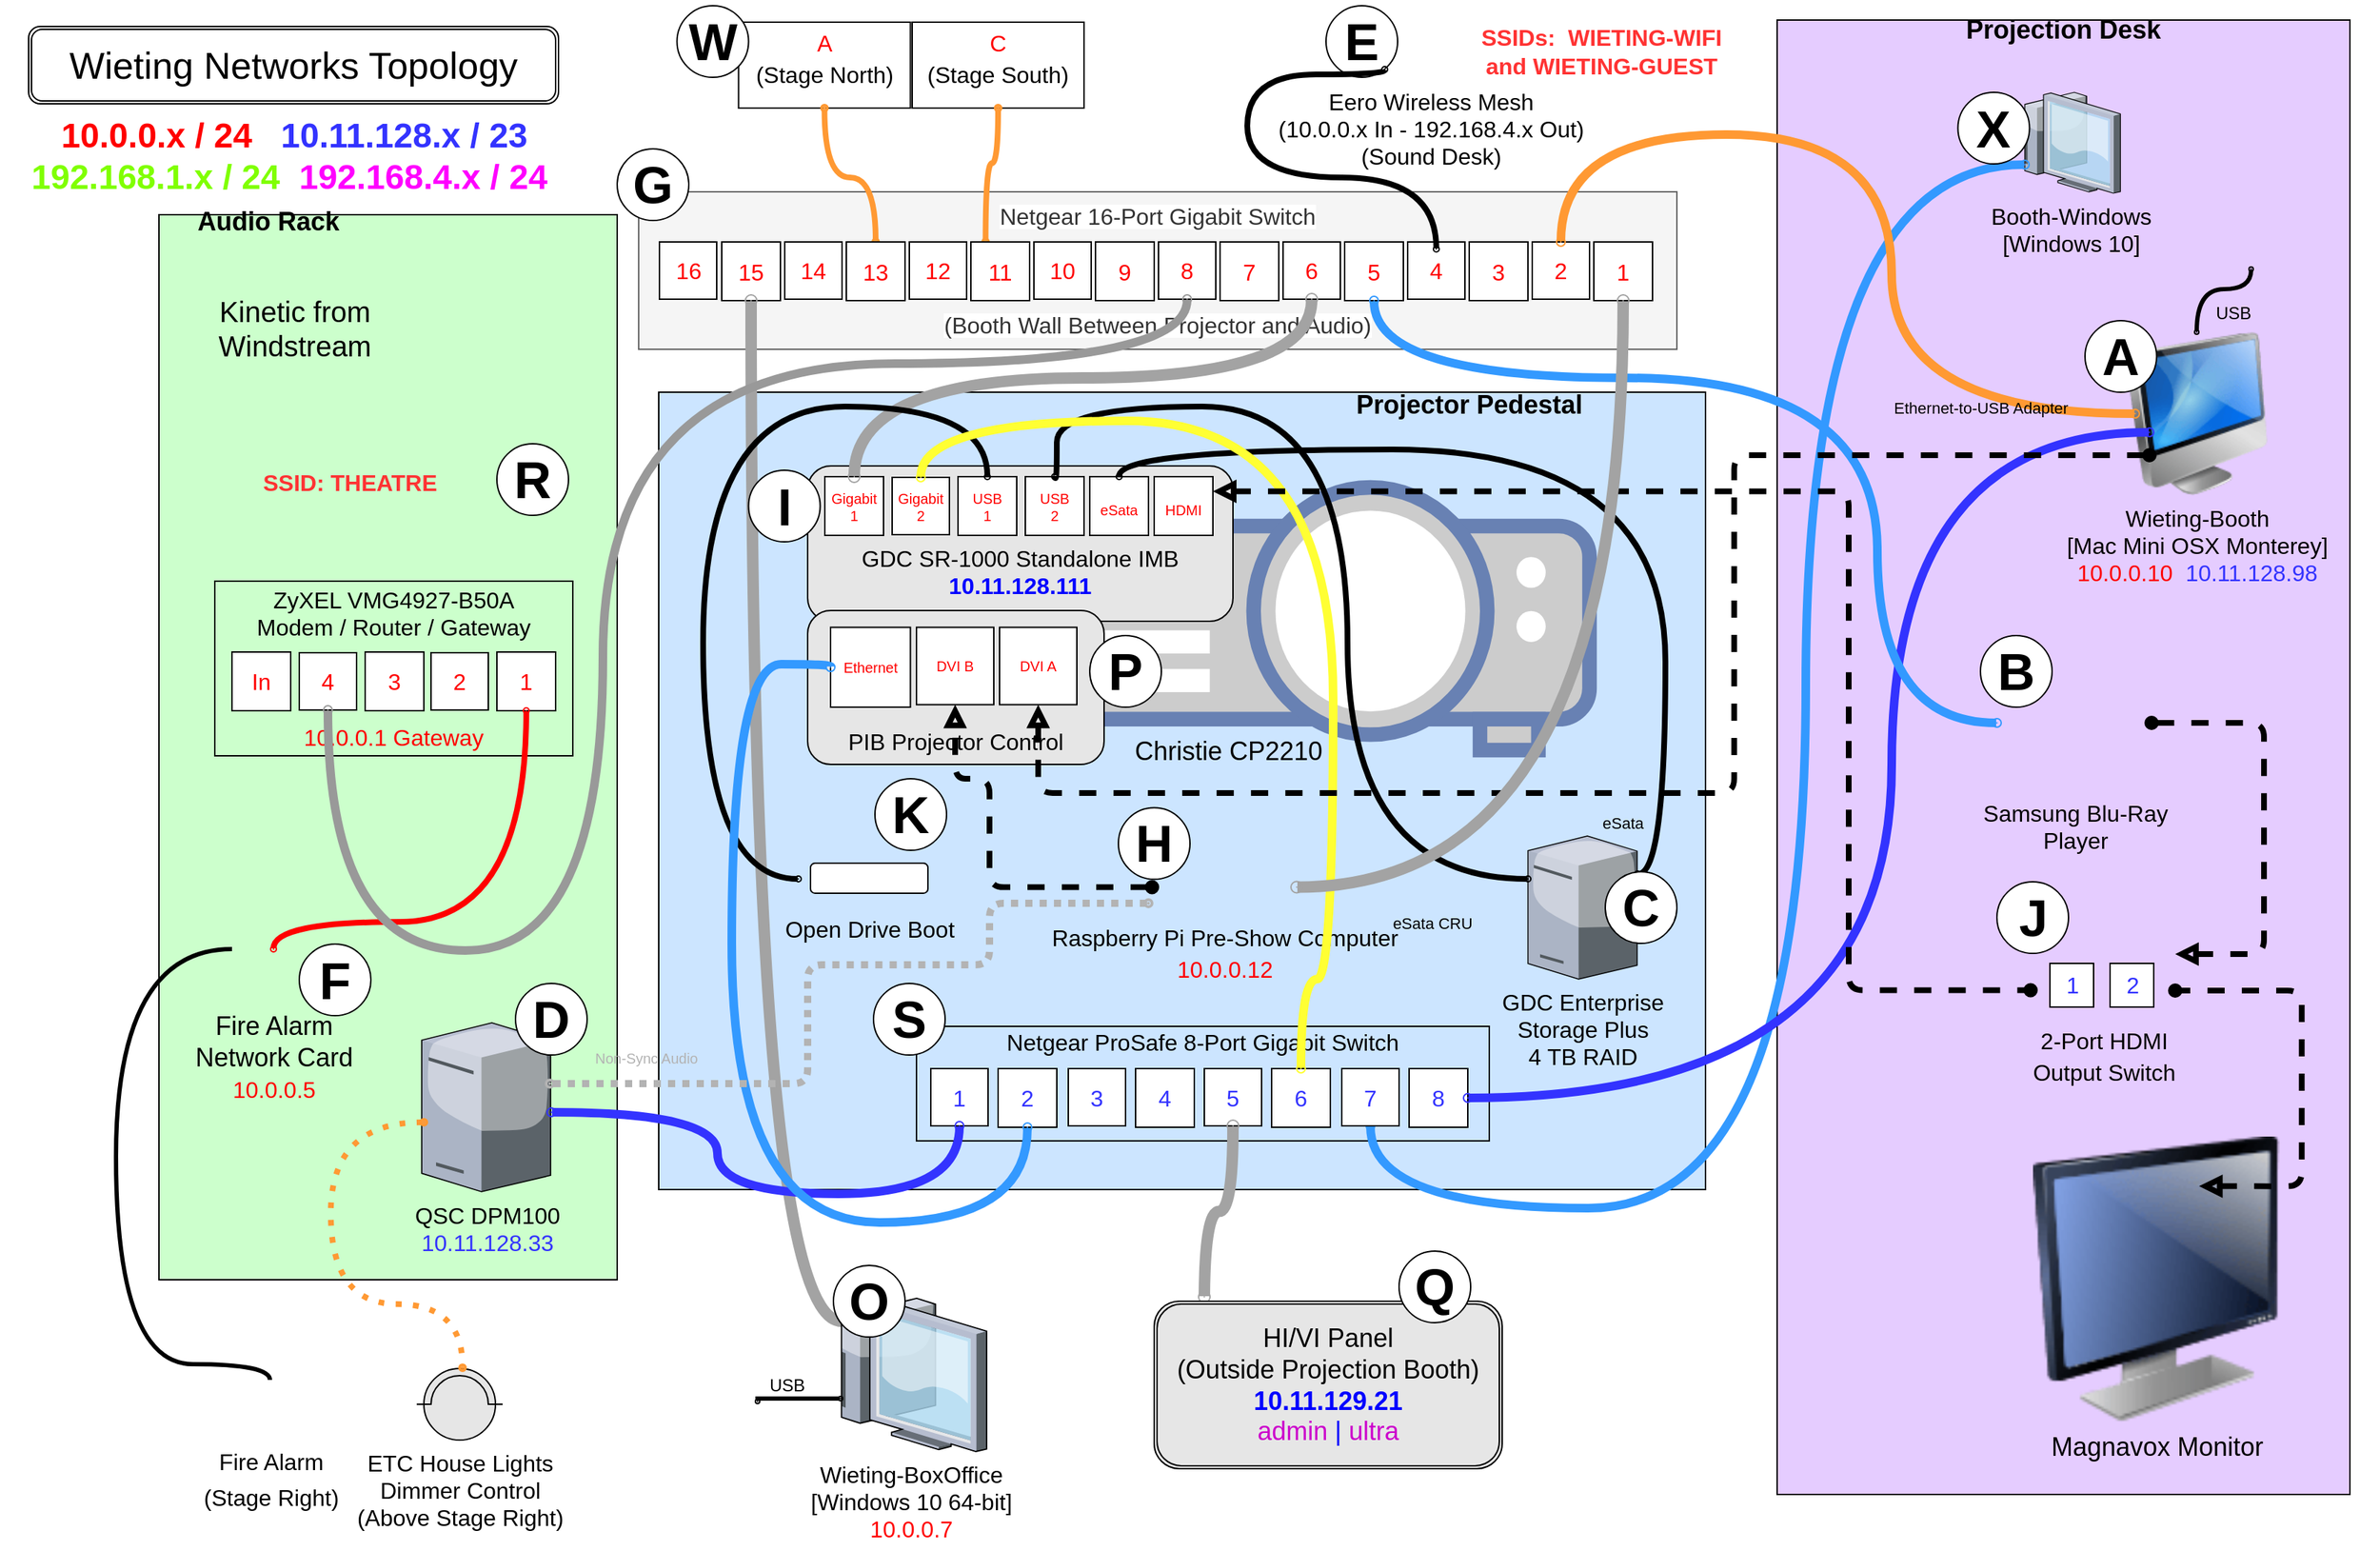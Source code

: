 <mxfile version="12.4.2" type="device" pages="1"><diagram name="Page-1" id="822b0af5-4adb-64df-f703-e8dfc1f81529"><mxGraphModel dx="1092" dy="753" grid="1" gridSize="10" guides="1" tooltips="1" connect="1" arrows="0" fold="1" page="1" pageScale="1" pageWidth="1700" pageHeight="1100" background="#ffffff" math="0" shadow="0"><root><mxCell id="0"/><mxCell id="1" parent="0"/><mxCell id="6fv-lt0f8RNaYXscr7Qo-129" value="&lt;font style=&quot;font-size: 18px&quot;&gt;&lt;b&gt;&amp;nbsp; &amp;nbsp; &amp;nbsp;Audio Rack&lt;br&gt;&lt;br&gt;&lt;br&gt;&lt;br&gt;&lt;br&gt;&lt;br&gt;&lt;br&gt;&lt;br&gt;&lt;br&gt;&lt;br&gt;&lt;br&gt;&lt;br&gt;&lt;br&gt;&lt;br&gt;&lt;br&gt;&lt;br&gt;&lt;br&gt;&lt;br&gt;&lt;br&gt;&lt;br&gt;&lt;br&gt;&lt;br&gt;&lt;br&gt;&lt;br&gt;&lt;br&gt;&lt;br&gt;&lt;br&gt;&lt;br&gt;&lt;br&gt;&lt;br&gt;&lt;br&gt;&lt;br&gt;&lt;br&gt;&lt;br&gt;&lt;/b&gt;&lt;/font&gt;&lt;div style=&quot;font-size: 18px&quot;&gt;&lt;br&gt;&lt;/div&gt;" style="rounded=0;whiteSpace=wrap;html=1;labelBackgroundColor=none;fillColor=#CCFFCC;align=left;" parent="1" vertex="1"><mxGeometry x="150" y="156" width="320" height="744" as="geometry"/></mxCell><mxCell id="6fv-lt0f8RNaYXscr7Qo-126" value="&lt;div&gt;&lt;b style=&quot;font-size: 18px&quot;&gt;Projection Desk&lt;/b&gt;&lt;/div&gt;&lt;div&gt;&lt;b style=&quot;font-size: 18px&quot;&gt;&lt;br&gt;&lt;/b&gt;&lt;/div&gt;&lt;div&gt;&lt;b style=&quot;font-size: 18px&quot;&gt;&lt;br&gt;&lt;/b&gt;&lt;/div&gt;&lt;div&gt;&lt;b style=&quot;font-size: 18px&quot;&gt;&lt;br&gt;&lt;/b&gt;&lt;/div&gt;&lt;div&gt;&lt;b style=&quot;font-size: 18px&quot;&gt;&lt;br&gt;&lt;/b&gt;&lt;/div&gt;&lt;div&gt;&lt;b style=&quot;font-size: 18px&quot;&gt;&lt;br&gt;&lt;/b&gt;&lt;/div&gt;&lt;div&gt;&lt;b style=&quot;font-size: 18px&quot;&gt;&lt;br&gt;&lt;/b&gt;&lt;/div&gt;&lt;div&gt;&lt;b style=&quot;font-size: 18px&quot;&gt;&lt;br&gt;&lt;/b&gt;&lt;/div&gt;&lt;div&gt;&lt;b style=&quot;font-size: 18px&quot;&gt;&lt;br&gt;&lt;/b&gt;&lt;/div&gt;&lt;div&gt;&lt;b style=&quot;font-size: 18px&quot;&gt;&lt;br&gt;&lt;/b&gt;&lt;/div&gt;&lt;div&gt;&lt;b style=&quot;font-size: 18px&quot;&gt;&lt;br&gt;&lt;/b&gt;&lt;/div&gt;&lt;div&gt;&lt;b style=&quot;font-size: 18px&quot;&gt;&lt;br&gt;&lt;/b&gt;&lt;/div&gt;&lt;div&gt;&lt;b style=&quot;font-size: 18px&quot;&gt;&lt;br&gt;&lt;/b&gt;&lt;/div&gt;&lt;div&gt;&lt;b style=&quot;font-size: 18px&quot;&gt;&lt;br&gt;&lt;/b&gt;&lt;/div&gt;&lt;div&gt;&lt;b style=&quot;font-size: 18px&quot;&gt;&lt;br&gt;&lt;/b&gt;&lt;/div&gt;&lt;div&gt;&lt;b style=&quot;font-size: 18px&quot;&gt;&lt;br&gt;&lt;/b&gt;&lt;/div&gt;&lt;div&gt;&lt;b style=&quot;font-size: 18px&quot;&gt;&lt;br&gt;&lt;/b&gt;&lt;/div&gt;&lt;div&gt;&lt;b style=&quot;font-size: 18px&quot;&gt;&lt;br&gt;&lt;/b&gt;&lt;/div&gt;&lt;div&gt;&lt;b style=&quot;font-size: 18px&quot;&gt;&lt;br&gt;&lt;/b&gt;&lt;/div&gt;&lt;div&gt;&lt;b style=&quot;font-size: 18px&quot;&gt;&lt;br&gt;&lt;/b&gt;&lt;/div&gt;&lt;div&gt;&lt;b style=&quot;font-size: 18px&quot;&gt;&lt;br&gt;&lt;/b&gt;&lt;/div&gt;&lt;div&gt;&lt;b style=&quot;font-size: 18px&quot;&gt;&lt;br&gt;&lt;/b&gt;&lt;/div&gt;&lt;div&gt;&lt;b style=&quot;font-size: 18px&quot;&gt;&lt;br&gt;&lt;/b&gt;&lt;/div&gt;&lt;div&gt;&lt;b style=&quot;font-size: 18px&quot;&gt;&lt;br&gt;&lt;/b&gt;&lt;/div&gt;&lt;div&gt;&lt;b style=&quot;font-size: 18px&quot;&gt;&lt;br&gt;&lt;/b&gt;&lt;/div&gt;&lt;div&gt;&lt;b style=&quot;font-size: 18px&quot;&gt;&lt;br&gt;&lt;/b&gt;&lt;/div&gt;&lt;div&gt;&lt;b style=&quot;font-size: 18px&quot;&gt;&lt;br&gt;&lt;/b&gt;&lt;/div&gt;&lt;div&gt;&lt;b style=&quot;font-size: 18px&quot;&gt;&lt;br&gt;&lt;/b&gt;&lt;/div&gt;&lt;div&gt;&lt;b style=&quot;font-size: 18px&quot;&gt;&lt;br&gt;&lt;/b&gt;&lt;/div&gt;&lt;div&gt;&lt;b style=&quot;font-size: 18px&quot;&gt;&lt;br&gt;&lt;/b&gt;&lt;/div&gt;&lt;div&gt;&lt;b style=&quot;font-size: 18px&quot;&gt;&lt;br&gt;&lt;/b&gt;&lt;/div&gt;&lt;div&gt;&lt;b style=&quot;font-size: 18px&quot;&gt;&lt;br&gt;&lt;/b&gt;&lt;/div&gt;&lt;div&gt;&lt;br&gt;&lt;/div&gt;&lt;div&gt;&lt;br&gt;&lt;/div&gt;&lt;div&gt;&lt;br&gt;&lt;/div&gt;&lt;div&gt;&lt;br&gt;&lt;/div&gt;&lt;div&gt;&lt;br&gt;&lt;/div&gt;&lt;div&gt;&lt;br&gt;&lt;/div&gt;&lt;div&gt;&lt;br&gt;&lt;/div&gt;&lt;div&gt;&lt;br&gt;&lt;/div&gt;&lt;div&gt;&lt;br&gt;&lt;/div&gt;&lt;div&gt;&lt;br&gt;&lt;/div&gt;&lt;div&gt;&lt;br&gt;&lt;/div&gt;&lt;div&gt;&lt;br&gt;&lt;/div&gt;&lt;div&gt;&lt;br&gt;&lt;/div&gt;&lt;div&gt;&lt;br&gt;&lt;/div&gt;&lt;div&gt;&lt;br&gt;&lt;/div&gt;&lt;div&gt;&lt;br&gt;&lt;/div&gt;&lt;div&gt;&lt;br&gt;&lt;/div&gt;&lt;div&gt;&lt;br&gt;&lt;/div&gt;&lt;div&gt;&lt;br&gt;&lt;/div&gt;&lt;div&gt;&lt;br&gt;&lt;/div&gt;&lt;div&gt;&lt;br&gt;&lt;/div&gt;&lt;div&gt;&lt;br&gt;&lt;/div&gt;&lt;div&gt;&lt;br&gt;&lt;/div&gt;&lt;div&gt;&lt;br&gt;&lt;/div&gt;" style="rounded=0;whiteSpace=wrap;html=1;fillColor=#E5CCFF;align=center;" parent="1" vertex="1"><mxGeometry x="1280" y="20" width="400" height="1030" as="geometry"/></mxCell><mxCell id="6fv-lt0f8RNaYXscr7Qo-125" value="&lt;font style=&quot;font-size: 18px&quot;&gt;&lt;b&gt;&amp;nbsp; &amp;nbsp; &amp;nbsp; &amp;nbsp; &amp;nbsp; &amp;nbsp; &amp;nbsp; &amp;nbsp; &amp;nbsp; &amp;nbsp; &amp;nbsp; &amp;nbsp; &amp;nbsp; &amp;nbsp; &amp;nbsp; &amp;nbsp; &amp;nbsp; &amp;nbsp; &amp;nbsp; &amp;nbsp; &amp;nbsp; &amp;nbsp; &amp;nbsp; &amp;nbsp; &amp;nbsp; &amp;nbsp; &amp;nbsp; &amp;nbsp; &amp;nbsp; &amp;nbsp; &amp;nbsp; &amp;nbsp; &amp;nbsp; &amp;nbsp; &amp;nbsp; &amp;nbsp; &amp;nbsp; &amp;nbsp; &amp;nbsp; &amp;nbsp; &amp;nbsp; &amp;nbsp; &amp;nbsp; &amp;nbsp; &amp;nbsp; &amp;nbsp; &amp;nbsp; &amp;nbsp; &amp;nbsp;Projector Pedestal&lt;br&gt;&lt;br&gt;&lt;br&gt;&lt;br&gt;&lt;br&gt;&lt;br&gt;&lt;br&gt;&lt;br&gt;&lt;br&gt;&lt;br&gt;&lt;br&gt;&lt;br&gt;&lt;br&gt;&lt;br&gt;&lt;br&gt;&lt;br&gt;&lt;br&gt;&lt;br&gt;&lt;br&gt;&lt;br&gt;&lt;br&gt;&lt;br&gt;&lt;br&gt;&lt;br&gt;&lt;br&gt;&lt;/b&gt;&lt;br&gt;&lt;/font&gt;" style="rounded=0;whiteSpace=wrap;html=1;align=left;fillColor=#CCE5FF;" parent="1" vertex="1"><mxGeometry x="499" y="280" width="731" height="557" as="geometry"/></mxCell><mxCell id="4" value="&lt;div&gt;Booth-Windows&lt;/div&gt;&lt;div&gt;[Windows 10]&lt;/div&gt;&lt;div&gt;&lt;br&gt;&lt;/div&gt;" style="verticalLabelPosition=bottom;aspect=fixed;html=1;verticalAlign=top;strokeColor=none;shape=mxgraph.citrix.thin_client;fontSize=16;" parent="1" vertex="1"><mxGeometry x="1449.25" y="70.5" width="70.5" height="70.5" as="geometry"/></mxCell><mxCell id="11" value="GDC Enterprise&lt;br&gt;Storage Plus&lt;br&gt;4 TB RAID&lt;br&gt;&lt;div&gt;&lt;br&gt;&lt;/div&gt;" style="verticalLabelPosition=bottom;aspect=fixed;html=1;verticalAlign=top;strokeColor=none;shape=mxgraph.citrix.tower_server;fontSize=16;" parent="1" vertex="1"><mxGeometry x="1106" y="590" width="76.27" height="100" as="geometry"/></mxCell><mxCell id="13" value="&lt;span&gt;QSC DPM100&lt;br&gt;&lt;/span&gt;&lt;div&gt;&lt;div&gt;&lt;font color=&quot;#3333ff&quot;&gt;10.11.128.33&lt;/font&gt;&lt;/div&gt;&lt;/div&gt;" style="verticalLabelPosition=bottom;aspect=fixed;html=1;verticalAlign=top;strokeColor=none;shape=mxgraph.citrix.tower_server;fontSize=16;" parent="1" vertex="1"><mxGeometry x="333.5" y="720.5" width="90" height="118" as="geometry"/></mxCell><mxCell id="15" value="&lt;font color=&quot;#000000&quot; style=&quot;font-size: 18px&quot;&gt;&amp;nbsp; &amp;nbsp; &amp;nbsp; &amp;nbsp; &amp;nbsp; &amp;nbsp; &amp;nbsp;Christie CP2210&amp;nbsp; &amp;nbsp; &amp;nbsp; &amp;nbsp; &amp;nbsp; &amp;nbsp;&amp;nbsp;&lt;br style=&quot;font-size: 18px&quot;&gt;&lt;/font&gt;" style="fontColor=#0066CC;verticalAlign=top;verticalLabelPosition=bottom;labelPosition=center;align=center;html=1;fillColor=#CCCCCC;strokeColor=#6881B3;gradientColor=none;gradientDirection=north;strokeWidth=2;shape=mxgraph.networks.video_projector;spacing=-14;fontSize=18;" parent="1" vertex="1"><mxGeometry x="639" y="346.5" width="510" height="183.5" as="geometry"/></mxCell><mxCell id="16" value="Wieting-Booth&lt;div&gt;[Mac Mini OSX Monterey]&lt;/div&gt;&lt;div&gt;&lt;font color=&quot;#ff0000&quot;&gt;10.0.0.10 &amp;nbsp;&lt;/font&gt;&lt;font color=&quot;#3333ff&quot;&gt;10.11.128.98&lt;/font&gt;&lt;/div&gt;" style="image;html=1;labelBackgroundColor=none;image=img/lib/clip_art/computers/iMac_128x128.png;fontSize=16;" parent="1" vertex="1"><mxGeometry x="1488" y="238" width="170" height="114" as="geometry"/></mxCell><mxCell id="19" value="&lt;span style=&quot;background-color: rgb(255 , 255 , 255)&quot;&gt;Netgear 16-Port Gigabit Switch&lt;/span&gt;&lt;div&gt;&lt;span style=&quot;background-color: rgb(255 , 255 , 255)&quot;&gt;&lt;br&gt;&lt;/span&gt;&lt;/div&gt;&lt;div&gt;&lt;span style=&quot;background-color: rgb(255 , 255 , 255)&quot;&gt;&lt;br&gt;&lt;/span&gt;&lt;/div&gt;&lt;div&gt;&lt;span style=&quot;background-color: rgb(255 , 255 , 255)&quot;&gt;&lt;br&gt;&lt;/span&gt;&lt;/div&gt;&lt;div&gt;&lt;span style=&quot;background-color: rgb(255 , 255 , 255)&quot;&gt;(Booth Wall Between Projector and Audio)&lt;/span&gt;&lt;br&gt;&lt;/div&gt;" style="rounded=0;whiteSpace=wrap;html=1;fontSize=16;fillColor=#f5f5f5;strokeColor=#666666;fontColor=#333333;" parent="1" vertex="1"><mxGeometry x="485" y="140" width="725" height="110" as="geometry"/></mxCell><mxCell id="20" value="16" style="whiteSpace=wrap;html=1;aspect=fixed;fontSize=16;fontColor=#FF0000;" parent="1" vertex="1"><mxGeometry x="499.5" y="175" width="40" height="40" as="geometry"/></mxCell><mxCell id="21" value="15" style="whiteSpace=wrap;html=1;aspect=fixed;fontSize=16;fontColor=#FF0000;" parent="1" vertex="1"><mxGeometry x="543" y="175.0" width="41" height="41" as="geometry"/></mxCell><mxCell id="22" style="edgeStyle=orthogonalEdgeStyle;rounded=0;html=1;exitX=0.5;exitY=1;entryX=0.5;entryY=1;jettySize=auto;orthogonalLoop=1;fontSize=16;fontColor=#FF0000;" parent="1" source="21" target="21" edge="1"><mxGeometry relative="1" as="geometry"/></mxCell><mxCell id="25" style="edgeStyle=orthogonalEdgeStyle;rounded=0;html=1;exitX=0.5;exitY=1;entryX=0.5;entryY=1;jettySize=auto;orthogonalLoop=1;fontSize=16;fontColor=#FF0000;" parent="1" source="24" target="24" edge="1"><mxGeometry relative="1" as="geometry"/></mxCell><mxCell id="119" style="edgeStyle=orthogonalEdgeStyle;curved=1;rounded=0;html=1;exitX=0.5;exitY=1;entryX=0.645;entryY=0.14;entryPerimeter=0;startArrow=oval;startFill=1;startSize=1;endArrow=oval;endFill=1;endSize=1;jettySize=auto;orthogonalLoop=1;strokeWidth=8;fontSize=26;fontColor=#FF0000;exitDx=0;exitDy=0;entryDx=0;entryDy=0;strokeColor=#A3A3A3;" parent="1" source="21" target="78" edge="1"><mxGeometry relative="1" as="geometry"><Array as="points"><mxPoint x="564" y="929"/></Array></mxGeometry></mxCell><mxCell id="28" style="edgeStyle=orthogonalEdgeStyle;rounded=0;html=1;exitX=0.5;exitY=1;entryX=0.5;entryY=1;jettySize=auto;orthogonalLoop=1;fontSize=16;fontColor=#FF0000;" parent="1" source="27" target="27" edge="1"><mxGeometry relative="1" as="geometry"/></mxCell><mxCell id="29" value="10" style="whiteSpace=wrap;html=1;aspect=fixed;fontSize=16;fontColor=#FF0000;" parent="1" vertex="1"><mxGeometry x="761" y="175.0" width="40" height="40" as="geometry"/></mxCell><mxCell id="31" style="edgeStyle=orthogonalEdgeStyle;rounded=0;html=1;exitX=0.5;exitY=1;entryX=0.5;entryY=1;jettySize=auto;orthogonalLoop=1;fontSize=16;fontColor=#FF0000;" parent="1" source="30" target="30" edge="1"><mxGeometry relative="1" as="geometry"/></mxCell><mxCell id="32" value="&lt;br&gt;Netgear ProSafe 8-Port Gigabit Switch&lt;div&gt;&lt;br&gt;&lt;/div&gt;&lt;div&gt;&lt;br&gt;&lt;/div&gt;&lt;div&gt;&lt;br&gt;&lt;/div&gt;&lt;div&gt;&lt;br&gt;&lt;/div&gt;" style="rounded=0;whiteSpace=wrap;html=1;fontSize=16;fillColor=none;" parent="1" vertex="1"><mxGeometry x="679" y="723" width="400" height="80" as="geometry"/></mxCell><mxCell id="33" value="1" style="whiteSpace=wrap;html=1;aspect=fixed;fontSize=16;fontColor=#3333FF;" parent="1" vertex="1"><mxGeometry x="689" y="752.5" width="40" height="40" as="geometry"/></mxCell><mxCell id="34" value="2" style="whiteSpace=wrap;html=1;aspect=fixed;fontSize=16;fontColor=#3333FF;" parent="1" vertex="1"><mxGeometry x="736" y="752.5" width="41" height="41" as="geometry"/></mxCell><mxCell id="35" style="edgeStyle=orthogonalEdgeStyle;rounded=0;html=1;exitX=0.5;exitY=1;entryX=0.5;entryY=1;jettySize=auto;orthogonalLoop=1;fontSize=16;fontColor=#3333FF;" parent="1" source="34" target="34" edge="1"><mxGeometry relative="1" as="geometry"/></mxCell><mxCell id="113" style="edgeStyle=orthogonalEdgeStyle;rounded=0;jumpStyle=gap;jumpSize=7;html=1;exitX=0.5;exitY=1;startArrow=oval;startFill=1;startSize=1;endArrow=oval;endFill=1;endSize=1;jettySize=auto;orthogonalLoop=1;strokeWidth=6;fontSize=26;fontColor=#FF0000;exitDx=0;exitDy=0;strokeColor=#3399FF;entryX=0.053;entryY=0.716;entryDx=0;entryDy=0;entryPerimeter=0;curved=1;" parent="1" source="42" target="4" edge="1"><mxGeometry relative="1" as="geometry"><Array as="points"><mxPoint x="996" y="850"/><mxPoint x="1300" y="850"/><mxPoint x="1300" y="121"/></Array><mxPoint x="1260" y="910" as="targetPoint"/></mxGeometry></mxCell><mxCell id="36" value="3" style="whiteSpace=wrap;html=1;aspect=fixed;fontSize=16;fontColor=#3333FF;" parent="1" vertex="1"><mxGeometry x="785" y="752.5" width="40" height="40" as="geometry"/></mxCell><mxCell id="37" value="4" style="whiteSpace=wrap;html=1;aspect=fixed;fontSize=16;fontColor=#3333FF;" parent="1" vertex="1"><mxGeometry x="832" y="752.5" width="41" height="41" as="geometry"/></mxCell><mxCell id="38" style="edgeStyle=orthogonalEdgeStyle;rounded=0;html=1;exitX=0.5;exitY=1;entryX=0.5;entryY=1;jettySize=auto;orthogonalLoop=1;fontSize=16;fontColor=#3333FF;" parent="1" source="37" target="37" edge="1"><mxGeometry relative="1" as="geometry"/></mxCell><mxCell id="39" value="5" style="whiteSpace=wrap;html=1;aspect=fixed;fontSize=16;fontColor=#3333FF;" parent="1" vertex="1"><mxGeometry x="880" y="752.5" width="40" height="40" as="geometry"/></mxCell><mxCell id="40" value="6" style="whiteSpace=wrap;html=1;aspect=fixed;fontSize=16;fontColor=#3333FF;" parent="1" vertex="1"><mxGeometry x="927" y="752.5" width="41" height="41" as="geometry"/></mxCell><mxCell id="41" style="edgeStyle=orthogonalEdgeStyle;rounded=0;html=1;exitX=0.5;exitY=1;entryX=0.5;entryY=1;jettySize=auto;orthogonalLoop=1;fontSize=16;fontColor=#3333FF;" parent="1" source="40" target="40" edge="1"><mxGeometry relative="1" as="geometry"/></mxCell><mxCell id="42" value="7" style="whiteSpace=wrap;html=1;aspect=fixed;fontSize=16;fontColor=#3333FF;" parent="1" vertex="1"><mxGeometry x="976" y="752.5" width="40" height="40" as="geometry"/></mxCell><mxCell id="43" value="8" style="whiteSpace=wrap;html=1;aspect=fixed;fontSize=16;fontColor=#3333FF;" parent="1" vertex="1"><mxGeometry x="1023" y="752.5" width="41" height="41" as="geometry"/></mxCell><mxCell id="44" style="edgeStyle=orthogonalEdgeStyle;rounded=0;html=1;exitX=0.5;exitY=1;entryX=0.5;entryY=1;jettySize=auto;orthogonalLoop=1;fontSize=16;fontColor=#3333FF;" parent="1" source="43" target="43" edge="1"><mxGeometry relative="1" as="geometry"/></mxCell><mxCell id="111" style="edgeStyle=orthogonalEdgeStyle;curved=1;rounded=0;jumpStyle=gap;jumpSize=7;html=1;exitX=1.006;exitY=0.53;startArrow=oval;startFill=1;startSize=1;endArrow=oval;endFill=1;endSize=1;jettySize=auto;orthogonalLoop=1;strokeColor=#3333FF;strokeWidth=6;fontSize=26;fontColor=#FF0000;exitDx=0;exitDy=0;exitPerimeter=0;entryX=0.5;entryY=1;entryDx=0;entryDy=0;" parent="1" source="13" target="33" edge="1"><mxGeometry relative="1" as="geometry"><Array as="points"><mxPoint x="540" y="783"/><mxPoint x="540" y="840"/><mxPoint x="709" y="840"/></Array><mxPoint x="890" y="769" as="targetPoint"/></mxGeometry></mxCell><mxCell id="73" value="" style="shape=image;html=1;verticalAlign=top;verticalLabelPosition=bottom;labelBackgroundColor=#ffffff;imageAspect=0;aspect=fixed;image=https://cdn3.iconfinder.com/data/icons/iconic-1/32/bolt-128.png;fontSize=16;rotation=90;" parent="1" vertex="1"><mxGeometry x="272" y="250" width="53" height="53" as="geometry"/></mxCell><mxCell id="75" value="Kinetic from Windstream" style="text;html=1;strokeColor=none;fillColor=none;align=center;verticalAlign=middle;whiteSpace=wrap;rounded=0;fontSize=20;" parent="1" vertex="1"><mxGeometry x="196" y="216" width="98" height="37" as="geometry"/></mxCell><mxCell id="76" value="Wieting Networks Topology" style="shape=ext;double=1;rounded=1;whiteSpace=wrap;html=1;fontSize=26;" parent="1" vertex="1"><mxGeometry x="59" y="24.5" width="370" height="54" as="geometry"/></mxCell><mxCell id="77" value="&lt;font color=&quot;#ff0000&quot;&gt;10.0.0.x / 24&amp;nbsp; &amp;nbsp;&lt;/font&gt;&lt;span style=&quot;color: rgb(51 , 51 , 255)&quot;&gt;10.11.128.x / 23&lt;br&gt;&lt;/span&gt;&lt;font color=&quot;#80ff00&quot;&gt;192.168.1.x / 24&lt;/font&gt;&lt;font color=&quot;#ff0000&quot;&gt;&amp;nbsp; &lt;/font&gt;&lt;font color=&quot;#ff00ff&quot;&gt;192.168.4.x / 24&lt;/font&gt;&lt;font color=&quot;#ff0000&quot;&gt;&amp;nbsp;&lt;br&gt;&lt;/font&gt;" style="text;strokeColor=none;fillColor=none;html=1;fontSize=24;fontStyle=1;verticalAlign=middle;align=center;" parent="1" vertex="1"><mxGeometry x="39" y="95" width="410" height="40" as="geometry"/></mxCell><mxCell id="78" value="&lt;div&gt;Wieting-BoxOffice&lt;/div&gt;&lt;div&gt;[Windows 10 64-bit]&lt;/div&gt;&lt;div&gt;&lt;font color=&quot;#ff0000&quot; style=&quot;font-size: 16px&quot;&gt;10.0.0.7&lt;/font&gt;&lt;/div&gt;" style="verticalLabelPosition=bottom;aspect=fixed;html=1;verticalAlign=top;strokeColor=none;shape=mxgraph.citrix.thin_client;fontSize=16;" parent="1" vertex="1"><mxGeometry x="621" y="913" width="107" height="107" as="geometry"/></mxCell><mxCell id="79" value="" style="shape=image;html=1;verticalAlign=top;verticalLabelPosition=bottom;labelBackgroundColor=#ffffff;imageAspect=0;aspect=fixed;image=https://cdn2.iconfinder.com/data/icons/pittogrammi/142/07-128.png;fontSize=26;fontColor=#FF0000;" parent="1" vertex="1"><mxGeometry x="473.75" y="940" width="94" height="94" as="geometry"/></mxCell><mxCell id="80" value="&lt;font color=&quot;#000000&quot;&gt;&lt;span style=&quot;font-size: 16px&quot;&gt;Open Drive Boot&lt;/span&gt;&lt;/font&gt;" style="shape=image;html=1;verticalAlign=top;verticalLabelPosition=bottom;labelBackgroundColor=none;imageAspect=0;aspect=fixed;image=https://cdn1.iconfinder.com/data/icons/Momentum_MatteEntireSet/32/network-hub.png;fontSize=26;fontColor=#FF0000;spacingTop=-15;" parent="1" vertex="1"><mxGeometry x="596.5" y="545.76" width="99" height="99" as="geometry"/></mxCell><mxCell id="81" style="edgeStyle=orthogonalEdgeStyle;rounded=0;html=1;exitX=0.5;exitY=1;entryX=0.5;entryY=1;jettySize=auto;orthogonalLoop=1;fontSize=26;fontColor=#FF0000;" parent="1" source="80" target="80" edge="1"><mxGeometry relative="1" as="geometry"/></mxCell><mxCell id="86" value="&lt;font style=&quot;font-size: 16px&quot;&gt;A&lt;/font&gt;&lt;div style=&quot;font-size: 16px&quot;&gt;&lt;font color=&quot;#000000&quot; style=&quot;font-size: 16px&quot;&gt;(Stage North)&lt;br&gt;&lt;br&gt;&lt;/font&gt;&lt;/div&gt;" style="rounded=0;whiteSpace=wrap;html=1;fontSize=26;fontColor=#FF0000;" parent="1" vertex="1"><mxGeometry x="554.75" y="21.5" width="120" height="60" as="geometry"/></mxCell><mxCell id="88" value="&lt;span style=&quot;font-size: 16px&quot;&gt;C&lt;/span&gt;&lt;br&gt;&lt;div style=&quot;font-size: 16px&quot;&gt;&lt;font color=&quot;#000000&quot; style=&quot;font-size: 16px&quot;&gt;(Stage South)&lt;br&gt;&lt;br&gt;&lt;/font&gt;&lt;/div&gt;" style="rounded=0;whiteSpace=wrap;html=1;fontSize=26;fontColor=#FF0000;" parent="1" vertex="1"><mxGeometry x="676" y="21.5" width="120" height="60" as="geometry"/></mxCell><mxCell id="97" style="edgeStyle=orthogonalEdgeStyle;curved=1;rounded=0;html=1;entryX=0.5;entryY=0;jettySize=auto;orthogonalLoop=1;fontSize=26;fontColor=#FF0000;strokeWidth=4;startArrow=oval;startFill=1;endArrow=oval;endFill=1;endSize=2;startSize=2;exitX=0.5;exitY=1;entryDx=0;entryDy=0;strokeColor=#FF9933;" parent="1" source="86" target="24" edge="1"><mxGeometry relative="1" as="geometry"><mxPoint x="200" y="730" as="sourcePoint"/><Array as="points"><mxPoint x="615" y="130"/><mxPoint x="651" y="130"/></Array></mxGeometry></mxCell><mxCell id="58" value="&lt;div&gt;ZyXEL VMG4927-B50A&lt;br&gt;Modem / Router / Gateway&lt;br&gt;&lt;br&gt;&lt;/div&gt;&lt;div&gt;&lt;br&gt;&lt;/div&gt;&lt;div&gt;&lt;br&gt;&lt;/div&gt;&lt;div&gt;&lt;font color=&quot;#ff0000&quot;&gt;10.0.0.1 Gateway&lt;/font&gt;&lt;/div&gt;" style="rounded=0;whiteSpace=wrap;html=1;fontSize=16;fillColor=none;" parent="1" vertex="1"><mxGeometry x="189" y="412" width="250" height="122" as="geometry"/></mxCell><mxCell id="61" style="edgeStyle=orthogonalEdgeStyle;rounded=0;html=1;exitX=0.5;exitY=1;entryX=0.5;entryY=1;jettySize=auto;orthogonalLoop=1;fontSize=16;fontColor=#FF0000;" parent="1" edge="1"><mxGeometry relative="1" as="geometry"><mxPoint x="288.143" y="502.143" as="sourcePoint"/><mxPoint x="288.143" y="502.143" as="targetPoint"/></mxGeometry></mxCell><mxCell id="63" value="In" style="whiteSpace=wrap;html=1;aspect=fixed;fontSize=16;fontColor=#FF0000;" parent="1" vertex="1"><mxGeometry x="201" y="461.5" width="41" height="41" as="geometry"/></mxCell><mxCell id="64" style="edgeStyle=orthogonalEdgeStyle;rounded=0;html=1;exitX=0.5;exitY=1;entryX=0.5;entryY=1;jettySize=auto;orthogonalLoop=1;fontSize=16;fontColor=#FF0000;" parent="1" source="63" target="63" edge="1"><mxGeometry relative="1" as="geometry"/></mxCell><mxCell id="65" value="4" style="whiteSpace=wrap;html=1;aspect=fixed;fontSize=16;fontColor=#FF0000;" parent="1" vertex="1"><mxGeometry x="248" y="462" width="40" height="40" as="geometry"/></mxCell><mxCell id="66" value="3" style="whiteSpace=wrap;html=1;aspect=fixed;fontSize=16;fontColor=#FF0000;" parent="1" vertex="1"><mxGeometry x="294" y="461.5" width="41" height="41" as="geometry"/></mxCell><mxCell id="67" style="edgeStyle=orthogonalEdgeStyle;rounded=0;html=1;exitX=0.5;exitY=1;entryX=0.5;entryY=1;jettySize=auto;orthogonalLoop=1;fontSize=16;fontColor=#FF0000;" parent="1" source="66" target="66" edge="1"><mxGeometry relative="1" as="geometry"/></mxCell><mxCell id="68" value="&lt;font style=&quot;font-weight: normal ; font-size: 16px&quot;&gt;2&lt;/font&gt;" style="whiteSpace=wrap;html=1;aspect=fixed;fontSize=11;fontColor=#FF0000;fontStyle=1" parent="1" vertex="1"><mxGeometry x="340" y="462" width="40" height="40" as="geometry"/></mxCell><mxCell id="69" value="1" style="whiteSpace=wrap;html=1;aspect=fixed;fontSize=16;fontColor=#FF0000;" parent="1" vertex="1"><mxGeometry x="386" y="461.5" width="41" height="41" as="geometry"/></mxCell><mxCell id="70" style="edgeStyle=orthogonalEdgeStyle;rounded=0;html=1;exitX=0.5;exitY=1;entryX=0.5;entryY=1;jettySize=auto;orthogonalLoop=1;fontSize=16;fontColor=#FF0000;" parent="1" source="69" target="69" edge="1"><mxGeometry relative="1" as="geometry"/></mxCell><mxCell id="104" style="edgeStyle=orthogonalEdgeStyle;curved=1;rounded=0;html=1;startArrow=oval;startFill=1;startSize=1;endArrow=oval;endFill=1;endSize=1;jettySize=auto;orthogonalLoop=1;strokeColor=#FF0000;strokeWidth=4;fontSize=26;fontColor=#FF0000;entryX=0.5;entryY=1;entryDx=0;entryDy=0;exitX=0.5;exitY=0.5;exitDx=0;exitDy=0;exitPerimeter=0;" parent="1" source="103" target="69" edge="1"><mxGeometry relative="1" as="geometry"><Array as="points"><mxPoint x="230" y="650"/><mxPoint x="407" y="650"/></Array><mxPoint x="344" y="580" as="targetPoint"/></mxGeometry></mxCell><mxCell id="71" value="" style="shape=image;html=1;verticalAlign=top;verticalLabelPosition=bottom;labelBackgroundColor=#ffffff;imageAspect=0;aspect=fixed;image=https://cdn1.iconfinder.com/data/icons/technology-and-hardware-2/200/vector_66_16-128.png;fontSize=16;" parent="1" vertex="1"><mxGeometry x="280" y="291" width="128" height="128" as="geometry"/></mxCell><mxCell id="101" style="edgeStyle=orthogonalEdgeStyle;curved=1;rounded=0;html=1;jettySize=auto;orthogonalLoop=1;fontSize=26;fontColor=#FF0000;strokeWidth=4;startArrow=oval;startFill=1;endArrow=oval;endFill=1;endSize=2;startSize=2;exitX=0.25;exitY=0;entryX=0.5;entryY=1;entryDx=0;entryDy=0;exitDx=0;exitDy=0;strokeColor=#FF9933;" parent="1" source="27" target="88" edge="1"><mxGeometry relative="1" as="geometry"><mxPoint x="258" y="545" as="sourcePoint"/><mxPoint x="290" y="670" as="targetPoint"/><Array as="points"><mxPoint x="727" y="120"/><mxPoint x="736" y="120"/></Array></mxGeometry></mxCell><mxCell id="6fv-lt0f8RNaYXscr7Qo-133" style="edgeStyle=orthogonalEdgeStyle;orthogonalLoop=1;jettySize=auto;html=1;exitX=0;exitY=0.5;exitDx=0;exitDy=0;labelBackgroundColor=none;strokeWidth=3;endArrow=none;endFill=0;curved=1;entryX=0.5;entryY=0.471;entryDx=0;entryDy=0;entryPerimeter=0;" parent="1" source="103" target="6fv-lt0f8RNaYXscr7Qo-131" edge="1"><mxGeometry relative="1" as="geometry"><Array as="points"><mxPoint x="120" y="669"/><mxPoint x="120" y="959"/><mxPoint x="228" y="959"/></Array></mxGeometry></mxCell><mxCell id="103" value="&lt;p style=&quot;line-height: 80%&quot;&gt;&lt;font style=&quot;font-size: 18px ; line-height: 100%&quot; color=&quot;#000000&quot;&gt;&lt;font style=&quot;font-size: 18px&quot;&gt;&lt;br&gt;&lt;/font&gt;&lt;/font&gt;&lt;/p&gt;&lt;p style=&quot;line-height: 80%&quot;&gt;&lt;font style=&quot;font-size: 18px ; line-height: 100%&quot; color=&quot;#000000&quot;&gt;&lt;font style=&quot;font-size: 18px&quot;&gt;Fire Alarm&lt;br&gt;&lt;/font&gt;Network Card&lt;br&gt;&lt;/font&gt;&lt;span style=&quot;font-size: 16px&quot;&gt;10.0.0.5&lt;/span&gt;&lt;/p&gt;&lt;p&gt;&lt;/p&gt;" style="shape=image;html=1;verticalAlign=middle;verticalLabelPosition=bottom;labelBackgroundColor=none;imageAspect=0;aspect=fixed;image=https://cdn1.iconfinder.com/data/icons/Momentum_MatteEntireSet/32/network-hub.png;fontSize=26;fontColor=#FF0000;spacing=-7;spacingTop=-15;" parent="1" vertex="1"><mxGeometry x="201" y="640" width="58" height="58" as="geometry"/></mxCell><mxCell id="17" value="Samsung Blu-Ray&lt;br&gt;Player" style="shape=image;html=1;verticalAlign=top;verticalLabelPosition=bottom;labelBackgroundColor=none;imageAspect=0;aspect=fixed;image=https://cdn2.iconfinder.com/data/icons/Radium_Neue_PNGs/128/BLURAY.png;fontSize=16;spacing=0;spacingTop=-5;" parent="1" vertex="1"><mxGeometry x="1433.5" y="457" width="108" height="108" as="geometry"/></mxCell><mxCell id="125" value="&lt;font color=&quot;#000000&quot; style=&quot;font-size: 12px;&quot;&gt;&lt;span style=&quot;font-size: 12px;&quot;&gt;USB&amp;nbsp;&lt;/span&gt;&lt;/font&gt;" style="edgeStyle=orthogonalEdgeStyle;rounded=0;html=1;startArrow=oval;startFill=1;startSize=1;endArrow=oval;endFill=1;endSize=1;jettySize=auto;orthogonalLoop=1;strokeColor=#000000;strokeWidth=3;fontSize=12;fontColor=#FF0000;entryX=0.047;entryY=0.673;entryPerimeter=0;labelBackgroundColor=none;exitX=1;exitY=0.5;exitDx=0;exitDy=0;spacingTop=-9;" parent="1" edge="1"><mxGeometry x="-0.2" y="5" relative="1" as="geometry"><mxPoint x="568" y="985" as="sourcePoint"/><mxPoint x="626" y="983" as="targetPoint"/><Array as="points"><mxPoint x="568" y="983"/></Array><mxPoint as="offset"/></mxGeometry></mxCell><mxCell id="Uc2GpxPDQ8Em2WzF4MfJ-125" value="8" style="whiteSpace=wrap;html=1;aspect=fixed;fontSize=16;fontColor=#FF0000;" parent="1" vertex="1"><mxGeometry x="848" y="175" width="40" height="40" as="geometry"/></mxCell><mxCell id="Uc2GpxPDQ8Em2WzF4MfJ-126" value="7" style="whiteSpace=wrap;html=1;aspect=fixed;fontSize=16;fontColor=#FF0000;" parent="1" vertex="1"><mxGeometry x="891" y="175.0" width="41" height="41" as="geometry"/></mxCell><mxCell id="Uc2GpxPDQ8Em2WzF4MfJ-127" style="edgeStyle=orthogonalEdgeStyle;rounded=0;html=1;exitX=0.5;exitY=1;entryX=0.5;entryY=1;jettySize=auto;orthogonalLoop=1;fontSize=16;fontColor=#FF0000;" parent="1" source="Uc2GpxPDQ8Em2WzF4MfJ-126" target="Uc2GpxPDQ8Em2WzF4MfJ-126" edge="1"><mxGeometry relative="1" as="geometry"/></mxCell><mxCell id="Uc2GpxPDQ8Em2WzF4MfJ-128" value="6" style="whiteSpace=wrap;html=1;aspect=fixed;fontSize=16;fontColor=#FF0000;" parent="1" vertex="1"><mxGeometry x="935" y="175.0" width="40" height="40" as="geometry"/></mxCell><mxCell id="Uc2GpxPDQ8Em2WzF4MfJ-129" value="5" style="whiteSpace=wrap;html=1;aspect=fixed;fontSize=16;fontColor=#FF0000;" parent="1" vertex="1"><mxGeometry x="978" y="175.0" width="41" height="41" as="geometry"/></mxCell><mxCell id="Uc2GpxPDQ8Em2WzF4MfJ-130" style="edgeStyle=orthogonalEdgeStyle;rounded=0;html=1;exitX=0.5;exitY=1;entryX=0.5;entryY=1;jettySize=auto;orthogonalLoop=1;fontSize=16;fontColor=#FF0000;" parent="1" source="Uc2GpxPDQ8Em2WzF4MfJ-129" target="Uc2GpxPDQ8Em2WzF4MfJ-129" edge="1"><mxGeometry relative="1" as="geometry"/></mxCell><mxCell id="Uc2GpxPDQ8Em2WzF4MfJ-131" value="4" style="whiteSpace=wrap;html=1;aspect=fixed;fontSize=16;fontColor=#FF0000;" parent="1" vertex="1"><mxGeometry x="1022" y="175" width="40" height="40" as="geometry"/></mxCell><mxCell id="Uc2GpxPDQ8Em2WzF4MfJ-132" value="3" style="whiteSpace=wrap;html=1;aspect=fixed;fontSize=16;fontColor=#FF0000;" parent="1" vertex="1"><mxGeometry x="1065" y="175.0" width="41" height="41" as="geometry"/></mxCell><mxCell id="Uc2GpxPDQ8Em2WzF4MfJ-133" style="edgeStyle=orthogonalEdgeStyle;rounded=0;html=1;exitX=0.5;exitY=1;entryX=0.5;entryY=1;jettySize=auto;orthogonalLoop=1;fontSize=16;fontColor=#FF0000;" parent="1" source="Uc2GpxPDQ8Em2WzF4MfJ-132" target="Uc2GpxPDQ8Em2WzF4MfJ-132" edge="1"><mxGeometry relative="1" as="geometry"/></mxCell><mxCell id="Uc2GpxPDQ8Em2WzF4MfJ-134" value="2" style="whiteSpace=wrap;html=1;aspect=fixed;fontSize=16;fontColor=#FF0000;" parent="1" vertex="1"><mxGeometry x="1109" y="175.0" width="40" height="40" as="geometry"/></mxCell><mxCell id="Uc2GpxPDQ8Em2WzF4MfJ-135" value="1" style="whiteSpace=wrap;html=1;aspect=fixed;fontSize=16;fontColor=#FF0000;" parent="1" vertex="1"><mxGeometry x="1152" y="175.0" width="41" height="41" as="geometry"/></mxCell><mxCell id="Uc2GpxPDQ8Em2WzF4MfJ-136" style="edgeStyle=orthogonalEdgeStyle;rounded=0;html=1;exitX=0.5;exitY=1;entryX=0.5;entryY=1;jettySize=auto;orthogonalLoop=1;fontSize=16;fontColor=#FF0000;entryDx=0;entryDy=0;" parent="1" source="Uc2GpxPDQ8Em2WzF4MfJ-135" target="Uc2GpxPDQ8Em2WzF4MfJ-135" edge="1"><mxGeometry relative="1" as="geometry"/></mxCell><mxCell id="1nk_xtrAiaNTw1OJd2V9-125" value="&lt;font style=&quot;font-size: 36px&quot;&gt;&lt;b&gt;A&lt;/b&gt;&lt;/font&gt;" style="ellipse;whiteSpace=wrap;html=1;aspect=fixed;" parent="1" vertex="1"><mxGeometry x="1495" y="230" width="50" height="50" as="geometry"/></mxCell><mxCell id="1nk_xtrAiaNTw1OJd2V9-126" value="&lt;font style=&quot;font-size: 36px&quot;&gt;&lt;b&gt;B&lt;/b&gt;&lt;/font&gt;" style="ellipse;whiteSpace=wrap;html=1;aspect=fixed;" parent="1" vertex="1"><mxGeometry x="1422" y="450" width="50" height="50" as="geometry"/></mxCell><mxCell id="1nk_xtrAiaNTw1OJd2V9-128" value="&lt;font style=&quot;font-size: 36px&quot;&gt;&lt;b&gt;D&lt;/b&gt;&lt;/font&gt;" style="ellipse;whiteSpace=wrap;html=1;aspect=fixed;" parent="1" vertex="1"><mxGeometry x="399" y="693" width="50" height="50" as="geometry"/></mxCell><mxCell id="1nk_xtrAiaNTw1OJd2V9-130" value="&lt;font style=&quot;font-size: 36px&quot;&gt;&lt;b&gt;F&lt;/b&gt;&lt;/font&gt;" style="ellipse;whiteSpace=wrap;html=1;aspect=fixed;" parent="1" vertex="1"><mxGeometry x="248" y="665.5" width="50" height="50" as="geometry"/></mxCell><mxCell id="1nk_xtrAiaNTw1OJd2V9-131" value="&lt;font style=&quot;font-size: 36px&quot;&gt;&lt;b&gt;G&lt;/b&gt;&lt;/font&gt;" style="ellipse;whiteSpace=wrap;html=1;aspect=fixed;" parent="1" vertex="1"><mxGeometry x="470" y="110" width="50" height="50" as="geometry"/></mxCell><mxCell id="1nk_xtrAiaNTw1OJd2V9-141" value="&lt;font style=&quot;font-size: 36px&quot;&gt;&lt;b&gt;O&lt;/b&gt;&lt;/font&gt;" style="ellipse;whiteSpace=wrap;html=1;aspect=fixed;" parent="1" vertex="1"><mxGeometry x="621" y="890" width="50" height="50" as="geometry"/></mxCell><mxCell id="1nk_xtrAiaNTw1OJd2V9-143" value="&lt;font style=&quot;font-size: 36px&quot;&gt;&lt;b&gt;R&lt;/b&gt;&lt;/font&gt;" style="ellipse;whiteSpace=wrap;html=1;aspect=fixed;" parent="1" vertex="1"><mxGeometry x="386" y="316" width="50" height="50" as="geometry"/></mxCell><mxCell id="1nk_xtrAiaNTw1OJd2V9-144" value="&lt;font style=&quot;font-size: 36px&quot;&gt;&lt;b&gt;S&lt;/b&gt;&lt;/font&gt;" style="ellipse;whiteSpace=wrap;html=1;aspect=fixed;" parent="1" vertex="1"><mxGeometry x="649" y="693" width="50" height="50" as="geometry"/></mxCell><mxCell id="1nk_xtrAiaNTw1OJd2V9-145" value="&lt;font style=&quot;font-size: 36px&quot;&gt;&lt;b&gt;W&lt;/b&gt;&lt;/font&gt;" style="ellipse;whiteSpace=wrap;html=1;aspect=fixed;" parent="1" vertex="1"><mxGeometry x="511.75" y="10" width="50" height="50" as="geometry"/></mxCell><mxCell id="1nk_xtrAiaNTw1OJd2V9-146" value="&lt;font style=&quot;font-size: 36px&quot;&gt;&lt;b&gt;X&lt;/b&gt;&lt;/font&gt;" style="ellipse;whiteSpace=wrap;html=1;aspect=fixed;" parent="1" vertex="1"><mxGeometry x="1406.25" y="70.5" width="50" height="50" as="geometry"/></mxCell><mxCell id="30" value="9" style="whiteSpace=wrap;html=1;aspect=fixed;fontSize=16;fontColor=#FF0000;" parent="1" vertex="1"><mxGeometry x="804" y="175.0" width="41" height="41" as="geometry"/></mxCell><mxCell id="27" value="11" style="whiteSpace=wrap;html=1;aspect=fixed;fontSize=16;fontColor=#FF0000;" parent="1" vertex="1"><mxGeometry x="717" y="175.0" width="41" height="41" as="geometry"/></mxCell><mxCell id="26" value="12" style="whiteSpace=wrap;html=1;aspect=fixed;fontSize=16;fontColor=#FF0000;" parent="1" vertex="1"><mxGeometry x="674" y="175" width="40" height="40" as="geometry"/></mxCell><mxCell id="24" value="13" style="whiteSpace=wrap;html=1;aspect=fixed;fontSize=16;fontColor=#FF0000;" parent="1" vertex="1"><mxGeometry x="630" y="175.0" width="41" height="41" as="geometry"/></mxCell><mxCell id="23" value="14" style="whiteSpace=wrap;html=1;aspect=fixed;fontSize=16;fontColor=#FF0000;" parent="1" vertex="1"><mxGeometry x="587" y="175.0" width="40" height="40" as="geometry"/></mxCell><mxCell id="p-QA2WVhf4EVOZShiQVh-126" value="SSID: THEATRE" style="text;html=1;strokeColor=none;fillColor=none;align=center;verticalAlign=middle;whiteSpace=wrap;rounded=0;fontStyle=1;fontSize=16;labelBackgroundColor=none;fontColor=#FF3333;" parent="1" vertex="1"><mxGeometry x="210" y="333" width="147" height="20" as="geometry"/></mxCell><mxCell id="p-QA2WVhf4EVOZShiQVh-127" value="Eero Wireless Mesh&lt;br&gt;(10.0.0.x In - 192.168.4.x Out)&lt;br&gt;(Sound Desk)" style="shape=image;html=1;verticalAlign=top;verticalLabelPosition=bottom;labelBackgroundColor=#ffffff;imageAspect=0;aspect=fixed;image=https://cdn1.iconfinder.com/data/icons/technology-and-hardware-2/200/vector_66_16-128.png;fontSize=16;spacingTop=-10;" parent="1" vertex="1"><mxGeometry x="1006" y="6.5" width="64" height="64" as="geometry"/></mxCell><mxCell id="p-QA2WVhf4EVOZShiQVh-129" value="SSIDs:&amp;nbsp; WIETING-WIFI and WIETING-GUEST" style="text;html=1;strokeColor=none;fillColor=none;align=center;verticalAlign=middle;whiteSpace=wrap;rounded=0;labelBackgroundColor=none;fontSize=16;fontColor=#FF3333;fontStyle=1" parent="1" vertex="1"><mxGeometry x="1067" y="32" width="181" height="20" as="geometry"/></mxCell><mxCell id="6fv-lt0f8RNaYXscr7Qo-127" value="" style="shape=image;html=1;verticalAlign=top;verticalLabelPosition=bottom;labelBackgroundColor=#ffffff;imageAspect=0;aspect=fixed;image=https://cdn2.iconfinder.com/data/icons/pittogrammi/142/07-128.png;fontSize=26;fontColor=#FF0000;" parent="1" vertex="1"><mxGeometry x="1564" y="100" width="94" height="94" as="geometry"/></mxCell><mxCell id="6fv-lt0f8RNaYXscr7Qo-128" value="&lt;font color=&quot;#000000&quot; style=&quot;font-size: 12px&quot;&gt;USB&amp;nbsp;&lt;/font&gt;" style="edgeStyle=orthogonalEdgeStyle;curved=1;rounded=0;html=1;startArrow=oval;startFill=1;startSize=1;endArrow=oval;endFill=1;endSize=1;jettySize=auto;orthogonalLoop=1;strokeColor=#000000;strokeWidth=3;fontSize=26;fontColor=#FF0000;labelBackgroundColor=none;exitX=0.5;exitY=1;exitDx=0;exitDy=0;comic=0;" parent="1" source="6fv-lt0f8RNaYXscr7Qo-127" target="16" edge="1"><mxGeometry x="-0.658" y="-16" relative="1" as="geometry"><mxPoint x="1580.5" y="208" as="sourcePoint"/><mxPoint x="1673.5" y="198" as="targetPoint"/><Array as="points"><mxPoint x="1611" y="208"/><mxPoint x="1573" y="208"/></Array><mxPoint x="-11" y="28" as="offset"/></mxGeometry></mxCell><mxCell id="-G8JPcOKbM6SWu2OKrd4-129" style="edgeStyle=orthogonalEdgeStyle;curved=1;rounded=0;html=1;exitX=0.5;exitY=1;entryX=0.5;entryY=1;startArrow=oval;startFill=1;startSize=1;endArrow=oval;endFill=1;endSize=1;jettySize=auto;orthogonalLoop=1;strokeWidth=6;fontSize=26;fontColor=#FF0000;entryDx=0;entryDy=0;exitDx=0;exitDy=0;strokeColor=#999999;" parent="1" source="65" target="Uc2GpxPDQ8Em2WzF4MfJ-125" edge="1"><mxGeometry relative="1" as="geometry"><Array as="points"><mxPoint x="268" y="670"/><mxPoint x="460" y="670"/><mxPoint x="460" y="260"/><mxPoint x="868" y="260"/></Array><mxPoint x="189" y="540" as="sourcePoint"/><mxPoint x="595" y="207" as="targetPoint"/></mxGeometry></mxCell><mxCell id="6fv-lt0f8RNaYXscr7Qo-131" value="&lt;p style=&quot;line-height: 80%&quot;&gt;&lt;font color=&quot;#000000&quot;&gt;&lt;span style=&quot;font-size: 16px&quot;&gt;Fire Alarm&lt;br&gt;(Stage Right)&lt;/span&gt;&lt;/font&gt;&lt;/p&gt;&lt;p&gt;&lt;/p&gt;" style="shape=image;html=1;verticalAlign=middle;verticalLabelPosition=bottom;labelBackgroundColor=none;imageAspect=0;aspect=fixed;image=https://cdn1.iconfinder.com/data/icons/Momentum_MatteEntireSet/32/network-hub.png;fontSize=26;fontColor=#FF0000;spacingTop=-40;" parent="1" vertex="1"><mxGeometry x="185" y="930" width="85" height="85" as="geometry"/></mxCell><mxCell id="ki_1EV-2fa_w-ZF18_eR-128" value="" style="edgeStyle=orthogonalEdgeStyle;curved=1;rounded=0;jumpStyle=gap;jumpSize=7;html=1;entryX=1;entryY=0.5;startArrow=oval;startFill=1;startSize=1;endArrow=oval;endFill=1;endSize=1;jettySize=auto;orthogonalLoop=1;strokeWidth=6;fontSize=26;fontColor=#FF0000;entryDx=0;entryDy=0;strokeColor=#3333FF;exitX=0.306;exitY=0.614;exitDx=0;exitDy=0;exitPerimeter=0;" parent="1" source="16" target="43" edge="1"><mxGeometry x="0.149" y="9" relative="1" as="geometry"><Array as="points"><mxPoint x="1360" y="308"/><mxPoint x="1360" y="773"/></Array><mxPoint as="offset"/><mxPoint x="1180" y="900" as="sourcePoint"/><mxPoint x="1227.76" y="769.004" as="targetPoint"/></mxGeometry></mxCell><mxCell id="1nk_xtrAiaNTw1OJd2V9-129" value="&lt;font style=&quot;font-size: 36px&quot;&gt;&lt;b&gt;E&lt;/b&gt;&lt;/font&gt;" style="ellipse;whiteSpace=wrap;html=1;aspect=fixed;" parent="1" vertex="1"><mxGeometry x="965" y="10" width="50" height="50" as="geometry"/></mxCell><mxCell id="xSJ2eIR5zowVFSz_gciJ-129" value="&lt;div&gt;&lt;br&gt;&lt;/div&gt;&lt;div&gt;&lt;br&gt;&lt;/div&gt;&lt;div&gt;&lt;br&gt;&lt;/div&gt;&lt;div&gt;&lt;span&gt;GDC SR-1000 Standalone IMB&lt;/span&gt;&lt;br&gt;&lt;/div&gt;&lt;div&gt;&lt;b&gt;&lt;font color=&quot;#0000ff&quot;&gt;10.11.128.111&lt;/font&gt;&lt;/b&gt;&lt;/div&gt;&lt;div&gt;&lt;br&gt;&lt;/div&gt;" style="rounded=1;whiteSpace=wrap;html=1;fontSize=16;fillColor=#E6E6E6;labelBackgroundColor=none;labelBorderColor=none;" parent="1" vertex="1"><mxGeometry x="603" y="331.5" width="297" height="108.5" as="geometry"/></mxCell><mxCell id="xSJ2eIR5zowVFSz_gciJ-131" value="Gigabit&lt;br&gt;1" style="whiteSpace=wrap;html=1;aspect=fixed;fontSize=10;fontColor=#FF0000;" parent="1" vertex="1"><mxGeometry x="615" y="339" width="41" height="41" as="geometry"/></mxCell><mxCell id="xSJ2eIR5zowVFSz_gciJ-133" value="Gigabit&lt;br&gt;2" style="whiteSpace=wrap;html=1;aspect=fixed;fontSize=10;fontColor=#FF0000;" parent="1" vertex="1"><mxGeometry x="662" y="339.5" width="40" height="40" as="geometry"/></mxCell><mxCell id="xSJ2eIR5zowVFSz_gciJ-134" value="USB&lt;br style=&quot;font-size: 10px;&quot;&gt;1" style="whiteSpace=wrap;html=1;aspect=fixed;fontSize=10;fontColor=#FF0000;" parent="1" vertex="1"><mxGeometry x="708" y="339" width="41" height="41" as="geometry"/></mxCell><mxCell id="xSJ2eIR5zowVFSz_gciJ-137" value="&lt;font style=&quot;font-size: 10px&quot;&gt;eSata&lt;/font&gt;" style="whiteSpace=wrap;html=1;aspect=fixed;fontSize=16;fontColor=#FF0000;" parent="1" vertex="1"><mxGeometry x="800" y="339" width="41" height="41" as="geometry"/></mxCell><mxCell id="xSJ2eIR5zowVFSz_gciJ-139" value="USB&lt;br style=&quot;font-size: 10px;&quot;&gt;2" style="whiteSpace=wrap;html=1;aspect=fixed;fontSize=10;fontColor=#FF0000;" parent="1" vertex="1"><mxGeometry x="755" y="339" width="41" height="41" as="geometry"/></mxCell><mxCell id="xSJ2eIR5zowVFSz_gciJ-140" value="&lt;br&gt;&amp;nbsp; &amp;nbsp; &amp;nbsp; &amp;nbsp; &lt;br&gt;&lt;br&gt;&lt;br&gt;PIB&amp;nbsp;Projector Control" style="rounded=1;whiteSpace=wrap;html=1;fontSize=16;fillColor=#E6E6E6;labelBackgroundColor=none;labelBorderColor=none;" parent="1" vertex="1"><mxGeometry x="603" y="432.5" width="207" height="107.5" as="geometry"/></mxCell><mxCell id="xSJ2eIR5zowVFSz_gciJ-142" value="Ethernet" style="whiteSpace=wrap;html=1;aspect=fixed;fontSize=10;fontColor=#FF0000;" parent="1" vertex="1"><mxGeometry x="619" y="444.25" width="55.75" height="55.75" as="geometry"/></mxCell><mxCell id="xSJ2eIR5zowVFSz_gciJ-143" style="edgeStyle=orthogonalEdgeStyle;rounded=0;html=1;exitX=0.5;exitY=1;entryX=0.5;entryY=1;jettySize=auto;orthogonalLoop=1;fontSize=16;fontColor=#FF0000;" parent="1" source="xSJ2eIR5zowVFSz_gciJ-142" target="xSJ2eIR5zowVFSz_gciJ-142" edge="1"><mxGeometry relative="1" as="geometry"/></mxCell><mxCell id="-GW_1GsiLsdxq3FVqZhB-125" style="edgeStyle=orthogonalEdgeStyle;curved=1;rounded=0;html=1;exitX=0.5;exitY=1;startArrow=oval;startFill=1;startSize=1;endArrow=oval;endFill=1;endSize=1;jettySize=auto;orthogonalLoop=1;strokeWidth=8;fontSize=26;fontColor=#FF0000;exitDx=0;exitDy=0;shadow=0;entryX=0.5;entryY=0;entryDx=0;entryDy=0;strokeColor=#A3A3A3;" parent="1" source="Uc2GpxPDQ8Em2WzF4MfJ-128" target="xSJ2eIR5zowVFSz_gciJ-131" edge="1"><mxGeometry relative="1" as="geometry"><Array as="points"><mxPoint x="955" y="270"/><mxPoint x="636" y="270"/></Array><mxPoint x="1077.966" y="588.665" as="targetPoint"/><mxPoint x="1203" y="205.5" as="sourcePoint"/></mxGeometry></mxCell><mxCell id="-GW_1GsiLsdxq3FVqZhB-126" style="edgeStyle=orthogonalEdgeStyle;curved=1;rounded=0;jumpStyle=gap;jumpSize=7;html=1;entryX=0;entryY=0.5;startArrow=oval;startFill=1;startSize=1;endArrow=oval;endFill=1;endSize=1;jettySize=auto;orthogonalLoop=1;strokeWidth=6;fontSize=26;fontColor=#FF0000;entryDx=0;entryDy=0;strokeColor=#3399FF;exitX=0.5;exitY=1;exitDx=0;exitDy=0;" parent="1" source="Uc2GpxPDQ8Em2WzF4MfJ-129" target="17" edge="1"><mxGeometry relative="1" as="geometry"><Array as="points"><mxPoint x="999" y="270"/><mxPoint x="1350" y="270"/><mxPoint x="1350" y="511"/></Array><mxPoint x="1100" y="270" as="sourcePoint"/><mxPoint x="1244.5" y="623.5" as="targetPoint"/></mxGeometry></mxCell><mxCell id="-GW_1GsiLsdxq3FVqZhB-127" style="edgeStyle=orthogonalEdgeStyle;curved=1;rounded=0;html=1;exitX=0.5;exitY=0;startArrow=oval;startFill=1;startSize=1;endArrow=oval;endFill=1;endSize=1;jettySize=auto;orthogonalLoop=1;strokeColor=#000000;strokeWidth=4;fontSize=26;fontColor=#FF0000;exitDx=0;exitDy=0;entryX=0;entryY=0.75;entryDx=0;entryDy=0;" parent="1" source="xSJ2eIR5zowVFSz_gciJ-134" target="80" edge="1"><mxGeometry relative="1" as="geometry"><Array as="points"><mxPoint x="729" y="290"/><mxPoint x="530" y="290"/><mxPoint x="530" y="620"/></Array><mxPoint x="1485" y="714.75" as="sourcePoint"/><mxPoint x="1498" y="333.5" as="targetPoint"/></mxGeometry></mxCell><mxCell id="-GW_1GsiLsdxq3FVqZhB-129" style="edgeStyle=orthogonalEdgeStyle;html=1;exitX=0.5;exitY=0;startArrow=oval;startFill=1;startSize=1;endArrow=oval;endFill=1;endSize=1;jettySize=auto;orthogonalLoop=1;strokeColor=#000000;strokeWidth=4;fontSize=26;fontColor=#FF0000;exitDx=0;exitDy=0;curved=1;" parent="1" source="xSJ2eIR5zowVFSz_gciJ-139" target="11" edge="1"><mxGeometry relative="1" as="geometry"><Array as="points"><mxPoint x="776" y="340"/><mxPoint x="777" y="340"/><mxPoint x="777" y="290"/><mxPoint x="980" y="290"/><mxPoint x="980" y="620"/></Array><mxPoint x="738.5" y="349" as="sourcePoint"/><mxPoint x="1036" y="550" as="targetPoint"/></mxGeometry></mxCell><mxCell id="-GW_1GsiLsdxq3FVqZhB-131" value="eSata CRU" style="edgeLabel;html=1;align=center;verticalAlign=middle;resizable=0;points=[];labelBackgroundColor=none;" parent="-GW_1GsiLsdxq3FVqZhB-129" vertex="1" connectable="0"><mxGeometry x="-0.21" y="-5" relative="1" as="geometry"><mxPoint x="64.0" y="335" as="offset"/></mxGeometry></mxCell><mxCell id="-GW_1GsiLsdxq3FVqZhB-130" style="edgeStyle=orthogonalEdgeStyle;html=1;startArrow=oval;startFill=1;startSize=1;endArrow=oval;endFill=1;endSize=1;jettySize=auto;orthogonalLoop=1;strokeColor=#000000;strokeWidth=4;fontSize=26;fontColor=#FF0000;entryX=1.003;entryY=0.265;entryDx=0;entryDy=0;entryPerimeter=0;exitX=0.5;exitY=0;exitDx=0;exitDy=0;curved=1;" parent="1" source="xSJ2eIR5zowVFSz_gciJ-137" target="11" edge="1"><mxGeometry relative="1" as="geometry"><Array as="points"><mxPoint x="821" y="320"/><mxPoint x="1202" y="320"/><mxPoint x="1202" y="617"/></Array><mxPoint x="785.5" y="349" as="sourcePoint"/><mxPoint x="1074" y="550" as="targetPoint"/></mxGeometry></mxCell><mxCell id="-GW_1GsiLsdxq3FVqZhB-132" value="eSata" style="edgeLabel;html=1;align=center;verticalAlign=middle;resizable=0;points=[];labelBackgroundColor=none;" parent="-GW_1GsiLsdxq3FVqZhB-130" vertex="1" connectable="0"><mxGeometry x="-0.659" y="-6" relative="1" as="geometry"><mxPoint x="248.5" y="254.5" as="offset"/></mxGeometry></mxCell><mxCell id="114" value="" style="rounded=0;jumpStyle=gap;jumpSize=7;html=1;exitX=0.5;exitY=1;entryX=0;entryY=0.5;startArrow=oval;startFill=1;startSize=1;endArrow=oval;endFill=1;endSize=1;jettySize=auto;orthogonalLoop=1;strokeColor=#3399FF;strokeWidth=6;fontSize=26;fontColor=#FF0000;exitDx=0;exitDy=0;entryDx=0;entryDy=0;fillColor=#dae8fc;edgeStyle=orthogonalEdgeStyle;curved=1;" parent="1" source="34" target="xSJ2eIR5zowVFSz_gciJ-142" edge="1"><mxGeometry x="-0.003" y="-10" relative="1" as="geometry"><Array as="points"><mxPoint x="757" y="860"/><mxPoint x="550" y="860"/><mxPoint x="550" y="470"/></Array><mxPoint as="offset"/></mxGeometry></mxCell><mxCell id="-GW_1GsiLsdxq3FVqZhB-133" value="" style="rounded=1;whiteSpace=wrap;html=1;labelBackgroundColor=none;" parent="1" vertex="1"><mxGeometry x="605" y="609" width="82" height="21" as="geometry"/></mxCell><mxCell id="-GW_1GsiLsdxq3FVqZhB-134" value="&lt;font style=&quot;font-size: 36px&quot;&gt;&lt;b&gt;I&lt;/b&gt;&lt;/font&gt;" style="ellipse;whiteSpace=wrap;html=1;aspect=fixed;" parent="1" vertex="1"><mxGeometry x="561.75" y="334.5" width="50" height="50" as="geometry"/></mxCell><mxCell id="1nk_xtrAiaNTw1OJd2V9-142" value="&lt;font style=&quot;font-size: 36px&quot;&gt;&lt;b&gt;P&lt;/b&gt;&lt;/font&gt;" style="ellipse;whiteSpace=wrap;html=1;aspect=fixed;" parent="1" vertex="1"><mxGeometry x="800" y="450" width="50" height="50" as="geometry"/></mxCell><mxCell id="-GW_1GsiLsdxq3FVqZhB-136" value="&lt;font style=&quot;font-size: 18px&quot;&gt;Magnavox Monitor&lt;br&gt;&lt;br&gt;&lt;/font&gt;" style="image;html=1;image=img/lib/clip_art/computers/Monitor_128x128.png;labelBackgroundColor=none;" parent="1" vertex="1"><mxGeometry x="1390" y="800" width="309.58" height="200" as="geometry"/></mxCell><mxCell id="108" style="edgeStyle=orthogonalEdgeStyle;curved=1;rounded=0;jumpStyle=gap;jumpSize=7;html=1;exitX=0.5;exitY=0;startArrow=oval;startFill=1;startSize=1;endArrow=oval;endFill=1;endSize=1;jettySize=auto;orthogonalLoop=1;strokeWidth=6;fontSize=26;fontColor=#FF0000;exitDx=0;exitDy=0;strokeColor=#FF9933;entryX=0.247;entryY=0.5;entryDx=0;entryDy=0;entryPerimeter=0;" parent="1" source="Uc2GpxPDQ8Em2WzF4MfJ-134" target="16" edge="1"><mxGeometry relative="1" as="geometry"><mxPoint x="1240" y="30" as="targetPoint"/><Array as="points"><mxPoint x="1129" y="100"/><mxPoint x="1360" y="100"/><mxPoint x="1360" y="295"/></Array></mxGeometry></mxCell><mxCell id="ki_1EV-2fa_w-ZF18_eR-129" value="Ethernet-to-USB Adapter" style="edgeLabel;html=1;align=center;verticalAlign=middle;resizable=0;points=[];labelBackgroundColor=none;" parent="108" vertex="1" connectable="0"><mxGeometry x="0.057" y="-23" relative="1" as="geometry"><mxPoint x="85" y="142.5" as="offset"/></mxGeometry></mxCell><mxCell id="Uc2GpxPDQ8Em2WzF4MfJ-139" style="edgeStyle=orthogonalEdgeStyle;curved=1;rounded=0;html=1;exitX=0;exitY=0.75;startArrow=oval;startFill=1;startSize=1;endArrow=oval;endFill=1;endSize=1;jettySize=auto;orthogonalLoop=1;strokeWidth=4;fontSize=26;fontColor=#FF0000;exitDx=0;exitDy=0;" parent="1" source="p-QA2WVhf4EVOZShiQVh-127" edge="1"><mxGeometry relative="1" as="geometry"><Array as="points"><mxPoint x="1006" y="58"/><mxPoint x="910" y="58"/><mxPoint x="910" y="130"/><mxPoint x="1042" y="130"/></Array><mxPoint x="1484" y="907" as="sourcePoint"/><mxPoint x="1042" y="180" as="targetPoint"/></mxGeometry></mxCell><mxCell id="1nk_xtrAiaNTw1OJd2V9-133" style="edgeStyle=orthogonalEdgeStyle;rounded=1;html=1;startArrow=block;startFill=0;endArrow=oval;endFill=1;jettySize=auto;orthogonalLoop=1;strokeColor=#000000;strokeWidth=4;fontSize=26;fontColor=#FF0000;dashed=1;entryX=1;entryY=0.5;entryDx=0;entryDy=0;exitX=1;exitY=0.5;exitDx=0;exitDy=0;" parent="1" source="4wxvbeZmA6hEwz9cDqFL-134" target="17" edge="1"><mxGeometry relative="1" as="geometry"><Array as="points"><mxPoint x="1620" y="673"/><mxPoint x="1620" y="511"/></Array><mxPoint x="880" y="360" as="sourcePoint"/><mxPoint x="2055" y="246" as="targetPoint"/></mxGeometry></mxCell><mxCell id="onc1MTxXIcaQwemJndah-133" value="ETC House Lights&lt;br style=&quot;font-size: 16px;&quot;&gt;Dimmer Control&lt;br style=&quot;font-size: 16px;&quot;&gt;(Above Stage Right)" style="pointerEvents=1;verticalLabelPosition=bottom;shadow=0;dashed=0;align=center;html=1;verticalAlign=top;shape=mxgraph.electrical.miscellaneous.illuminating_bulb;fontSize=16;fillColor=#E6E6E6;" parent="1" vertex="1"><mxGeometry x="330" y="962" width="60" height="50" as="geometry"/></mxCell><mxCell id="onc1MTxXIcaQwemJndah-134" style="edgeStyle=orthogonalEdgeStyle;curved=1;rounded=0;html=1;entryX=0.5;entryY=0;jettySize=auto;orthogonalLoop=1;fontSize=26;fontColor=#FF0000;strokeWidth=4;startArrow=oval;startFill=1;endArrow=oval;endFill=1;endSize=2;startSize=2;exitX=0.017;exitY=0.589;entryDx=0;entryDy=0;strokeColor=#FF9933;exitDx=0;exitDy=0;exitPerimeter=0;dashed=1;dashPattern=1 2;" parent="1" source="13" edge="1"><mxGeometry relative="1" as="geometry"><mxPoint x="326" y="868.5" as="sourcePoint"/><Array as="points"><mxPoint x="270" y="790"/><mxPoint x="270" y="917"/><mxPoint x="362" y="917"/></Array><mxPoint x="362" y="961.5" as="targetPoint"/></mxGeometry></mxCell><mxCell id="onc1MTxXIcaQwemJndah-135" style="edgeStyle=orthogonalEdgeStyle;rounded=0;html=1;entryX=0.645;entryY=0.14;entryPerimeter=0;startArrow=oval;startFill=1;startSize=1;endArrow=oval;endFill=1;endSize=1;jettySize=auto;orthogonalLoop=1;strokeWidth=8;fontSize=26;fontColor=#FF0000;entryDx=0;entryDy=0;strokeColor=#A3A3A3;curved=1;exitX=0.5;exitY=1;exitDx=0;exitDy=0;" parent="1" source="39" edge="1"><mxGeometry relative="1" as="geometry"><mxPoint x="754" y="200" as="sourcePoint"/><mxPoint x="880" y="912" as="targetPoint"/></mxGeometry></mxCell><mxCell id="onc1MTxXIcaQwemJndah-137" value="&lt;font style=&quot;font-size: 36px&quot;&gt;&lt;b&gt;K&lt;/b&gt;&lt;/font&gt;" style="ellipse;whiteSpace=wrap;html=1;aspect=fixed;" parent="1" vertex="1"><mxGeometry x="650" y="550" width="50" height="50" as="geometry"/></mxCell><mxCell id="onc1MTxXIcaQwemJndah-139" value="HI/VI Panel&lt;br&gt;(Outside Projection Booth)&lt;br&gt;&lt;b&gt;&lt;font color=&quot;#0000ff&quot;&gt;10.11.129.21&lt;/font&gt;&lt;br&gt;&lt;/b&gt;&lt;font color=&quot;#cc00cc&quot;&gt;admin&lt;/font&gt;&lt;font color=&quot;#0000ff&quot;&gt; | &lt;/font&gt;&lt;font color=&quot;#cc00cc&quot;&gt;ultra&lt;/font&gt;" style="shape=ext;double=1;rounded=1;whiteSpace=wrap;html=1;fillColor=#E6E6E6;fontSize=18;" parent="1" vertex="1"><mxGeometry x="845" y="915" width="243" height="117" as="geometry"/></mxCell><mxCell id="onc1MTxXIcaQwemJndah-138" value="&lt;font style=&quot;font-size: 36px&quot;&gt;&lt;b&gt;Q&lt;/b&gt;&lt;/font&gt;" style="ellipse;whiteSpace=wrap;html=1;aspect=fixed;" parent="1" vertex="1"><mxGeometry x="1016" y="880" width="50" height="50" as="geometry"/></mxCell><mxCell id="-GW_1GsiLsdxq3FVqZhB-138" style="edgeStyle=orthogonalEdgeStyle;rounded=1;html=1;startArrow=oval;startFill=1;endArrow=block;endFill=0;jettySize=auto;orthogonalLoop=1;strokeColor=#000000;strokeWidth=4;fontSize=26;fontColor=#FF0000;exitX=0;exitY=0.75;exitDx=0;exitDy=0;dashed=1;entryX=0.5;entryY=1;entryDx=0;entryDy=0;" parent="1" source="-GW_1GsiLsdxq3FVqZhB-137" target="4wxvbeZmA6hEwz9cDqFL-126" edge="1"><mxGeometry relative="1" as="geometry"><Array as="points"><mxPoint x="730" y="626"/><mxPoint x="730" y="550"/><mxPoint x="706" y="550"/></Array><mxPoint x="1330" y="821.38" as="sourcePoint"/><mxPoint x="853" y="391.005" as="targetPoint"/></mxGeometry></mxCell><mxCell id="4wxvbeZmA6hEwz9cDqFL-126" value="DVI B" style="whiteSpace=wrap;html=1;aspect=fixed;fontSize=10;fontColor=#FF0000;" parent="1" vertex="1"><mxGeometry x="679" y="444.25" width="54" height="54" as="geometry"/></mxCell><mxCell id="4wxvbeZmA6hEwz9cDqFL-127" value="DVI A" style="whiteSpace=wrap;html=1;aspect=fixed;fontSize=10;fontColor=#FF0000;" parent="1" vertex="1"><mxGeometry x="737" y="444.25" width="54" height="54" as="geometry"/></mxCell><mxCell id="4wxvbeZmA6hEwz9cDqFL-128" value="&lt;font style=&quot;font-size: 10px&quot;&gt;HDMI&lt;/font&gt;" style="whiteSpace=wrap;html=1;aspect=fixed;fontSize=16;fontColor=#FF0000;" parent="1" vertex="1"><mxGeometry x="845" y="339" width="41" height="41" as="geometry"/></mxCell><mxCell id="-GW_1GsiLsdxq3FVqZhB-137" value="&lt;p style=&quot;line-height: 70%&quot;&gt;&lt;span style=&quot;font-size: 16px&quot;&gt;&lt;font color=&quot;#000000&quot;&gt;Raspberry Pi&amp;nbsp;&lt;/font&gt;&lt;font color=&quot;#000000&quot;&gt;Pre-Show Computer&lt;/font&gt;&lt;br&gt;10.0.0.12&lt;/span&gt;&lt;/p&gt;" style="shape=image;html=1;verticalAlign=top;verticalLabelPosition=bottom;labelBackgroundColor=none;imageAspect=0;aspect=fixed;image=https://cdn1.iconfinder.com/data/icons/Momentum_MatteEntireSet/32/network-hub.png;fontSize=26;fontColor=#FF0000;spacing=-25;spacingTop=-8;" parent="1" vertex="1"><mxGeometry x="843.5" y="550" width="101" height="101" as="geometry"/></mxCell><mxCell id="1nk_xtrAiaNTw1OJd2V9-127" value="&lt;font style=&quot;font-size: 36px&quot;&gt;&lt;b&gt;C&lt;/b&gt;&lt;/font&gt;" style="ellipse;whiteSpace=wrap;html=1;aspect=fixed;" parent="1" vertex="1"><mxGeometry x="1160" y="615" width="50" height="50" as="geometry"/></mxCell><mxCell id="4wxvbeZmA6hEwz9cDqFL-130" value="" style="edgeStyle=orthogonalEdgeStyle;jumpStyle=gap;jumpSize=7;html=1;exitX=0.5;exitY=0;startArrow=oval;startFill=1;startSize=1;endArrow=oval;endFill=1;endSize=1;jettySize=auto;orthogonalLoop=1;strokeWidth=6;fontSize=13;entryX=0.5;entryY=0;entryDx=0;entryDy=0;strokeColor=#FFFF33;labelBackgroundColor=none;exitDx=0;exitDy=0;curved=1;" parent="1" source="xSJ2eIR5zowVFSz_gciJ-133" target="40" edge="1"><mxGeometry x="-0.84" y="-11" relative="1" as="geometry"><mxPoint as="offset"/><mxPoint x="946.667" y="753" as="targetPoint"/><Array as="points"><mxPoint x="682" y="300"/><mxPoint x="970" y="300"/><mxPoint x="970" y="690"/><mxPoint x="947" y="690"/></Array><mxPoint x="681.667" y="339.667" as="sourcePoint"/></mxGeometry></mxCell><mxCell id="1nk_xtrAiaNTw1OJd2V9-136" style="edgeStyle=orthogonalEdgeStyle;rounded=1;html=1;exitX=0.5;exitY=1;startArrow=block;startFill=0;endArrow=oval;endFill=1;jettySize=auto;orthogonalLoop=1;strokeColor=#000000;strokeWidth=4;fontSize=26;fontColor=#FF0000;exitDx=0;exitDy=0;dashed=1;spacingTop=-2;" parent="1" source="4wxvbeZmA6hEwz9cDqFL-127" edge="1"><mxGeometry relative="1" as="geometry"><Array as="points"><mxPoint x="764" y="560"/><mxPoint x="1250" y="560"/><mxPoint x="1250" y="324"/></Array><mxPoint x="1381" y="398" as="sourcePoint"/><mxPoint x="1540" y="324" as="targetPoint"/></mxGeometry></mxCell><mxCell id="onc1MTxXIcaQwemJndah-136" value="&lt;font style=&quot;font-size: 36px&quot;&gt;&lt;b&gt;H&lt;/b&gt;&lt;/font&gt;" style="ellipse;whiteSpace=wrap;html=1;aspect=fixed;" parent="1" vertex="1"><mxGeometry x="820" y="570.26" width="50" height="50" as="geometry"/></mxCell><mxCell id="4wxvbeZmA6hEwz9cDqFL-134" value="&lt;p style=&quot;line-height: 70%&quot;&gt;&lt;font color=&quot;#000000&quot;&gt;&lt;span style=&quot;font-size: 16px&quot;&gt;2-Port HDMI&lt;br&gt;Output Switch&lt;/span&gt;&lt;/font&gt;&lt;/p&gt;" style="shape=image;html=1;verticalAlign=top;verticalLabelPosition=bottom;labelBackgroundColor=none;imageAspect=0;aspect=fixed;image=https://cdn1.iconfinder.com/data/icons/Momentum_MatteEntireSet/32/network-hub.png;fontSize=26;fontColor=#FF0000;spacing=-25;spacingTop=-8;" parent="1" vertex="1"><mxGeometry x="1457" y="622" width="101" height="101" as="geometry"/></mxCell><mxCell id="4wxvbeZmA6hEwz9cDqFL-135" style="edgeStyle=orthogonalEdgeStyle;rounded=1;html=1;startArrow=block;startFill=0;endArrow=oval;endFill=1;jettySize=auto;orthogonalLoop=1;strokeColor=#000000;strokeWidth=4;fontSize=26;fontColor=#FF0000;dashed=1;entryX=0;entryY=0.75;entryDx=0;entryDy=0;exitX=1;exitY=0.25;exitDx=0;exitDy=0;" parent="1" source="4wxvbeZmA6hEwz9cDqFL-128" target="4wxvbeZmA6hEwz9cDqFL-134" edge="1"><mxGeometry relative="1" as="geometry"><Array as="points"><mxPoint x="1330" y="349"/><mxPoint x="1330" y="698"/></Array><mxPoint x="890" y="369.667" as="sourcePoint"/><mxPoint x="1470" y="466.333" as="targetPoint"/></mxGeometry></mxCell><mxCell id="4wxvbeZmA6hEwz9cDqFL-136" style="edgeStyle=orthogonalEdgeStyle;rounded=1;html=1;startArrow=block;startFill=0;endArrow=oval;endFill=1;jettySize=auto;orthogonalLoop=1;strokeColor=#000000;strokeWidth=4;fontSize=26;fontColor=#FF0000;dashed=1;entryX=1;entryY=0.5;entryDx=0;entryDy=0;exitX=1;exitY=0.25;exitDx=0;exitDy=0;" parent="1" edge="1"><mxGeometry relative="1" as="geometry"><Array as="points"><mxPoint x="1646.33" y="834.67"/><mxPoint x="1646.33" y="697.67"/></Array><mxPoint x="1574.663" y="834.67" as="sourcePoint"/><mxPoint x="1557.997" y="698.003" as="targetPoint"/></mxGeometry></mxCell><mxCell id="4wxvbeZmA6hEwz9cDqFL-137" value="1" style="whiteSpace=wrap;html=1;aspect=fixed;fontSize=16;fontColor=#3333FF;" parent="1" vertex="1"><mxGeometry x="1470.5" y="679" width="30.5" height="30.5" as="geometry"/></mxCell><mxCell id="4wxvbeZmA6hEwz9cDqFL-138" value="2" style="whiteSpace=wrap;html=1;aspect=fixed;fontSize=16;fontColor=#3333FF;" parent="1" vertex="1"><mxGeometry x="1512.5" y="679" width="30.5" height="30.5" as="geometry"/></mxCell><mxCell id="4wxvbeZmA6hEwz9cDqFL-133" value="&lt;font style=&quot;font-size: 36px&quot;&gt;&lt;b&gt;J&lt;/b&gt;&lt;/font&gt;" style="ellipse;whiteSpace=wrap;html=1;aspect=fixed;" parent="1" vertex="1"><mxGeometry x="1433.5" y="622" width="50" height="50" as="geometry"/></mxCell><mxCell id="4wxvbeZmA6hEwz9cDqFL-131" style="edgeStyle=orthogonalEdgeStyle;curved=1;rounded=0;html=1;exitX=0.5;exitY=1;startArrow=oval;startFill=1;startSize=1;endArrow=oval;endFill=1;endSize=1;jettySize=auto;orthogonalLoop=1;strokeWidth=8;fontSize=26;fontColor=#FF0000;exitDx=0;exitDy=0;shadow=0;entryX=1;entryY=0.75;entryDx=0;entryDy=0;strokeColor=#A3A3A3;" parent="1" source="Uc2GpxPDQ8Em2WzF4MfJ-135" target="-GW_1GsiLsdxq3FVqZhB-137" edge="1"><mxGeometry relative="1" as="geometry"><Array as="points"><mxPoint x="1172" y="216"/><mxPoint x="1172" y="626"/></Array><mxPoint x="645" y="349.667" as="targetPoint"/><mxPoint x="965" y="224.667" as="sourcePoint"/></mxGeometry></mxCell><mxCell id="pyH8gxWIco5LB5DHpAGA-125" value="&lt;font style=&quot;font-size: 10px&quot;&gt;Non-Sync Audio&lt;/font&gt;" style="edgeStyle=orthogonalEdgeStyle;rounded=1;html=1;entryX=0.994;entryY=0.36;jettySize=auto;orthogonalLoop=1;fontSize=26;fontColor=#B3B3B3;strokeWidth=5;startArrow=oval;startFill=1;endArrow=oval;endFill=1;endSize=2;startSize=2;exitX=-0.025;exitY=0.861;entryDx=0;entryDy=0;strokeColor=#B3B3B3;exitDx=0;exitDy=0;exitPerimeter=0;dashed=1;entryPerimeter=0;labelBackgroundColor=none;dashPattern=1 1;" parent="1" source="-GW_1GsiLsdxq3FVqZhB-137" target="13" edge="1"><mxGeometry x="0.754" y="-23" relative="1" as="geometry"><mxPoint x="576" y="708" as="sourcePoint"/><Array as="points"><mxPoint x="730" y="637"/><mxPoint x="730" y="680"/><mxPoint x="603" y="680"/><mxPoint x="603" y="763"/></Array><mxPoint x="603" y="880" as="targetPoint"/><mxPoint as="offset"/></mxGeometry></mxCell></root></mxGraphModel></diagram></mxfile>